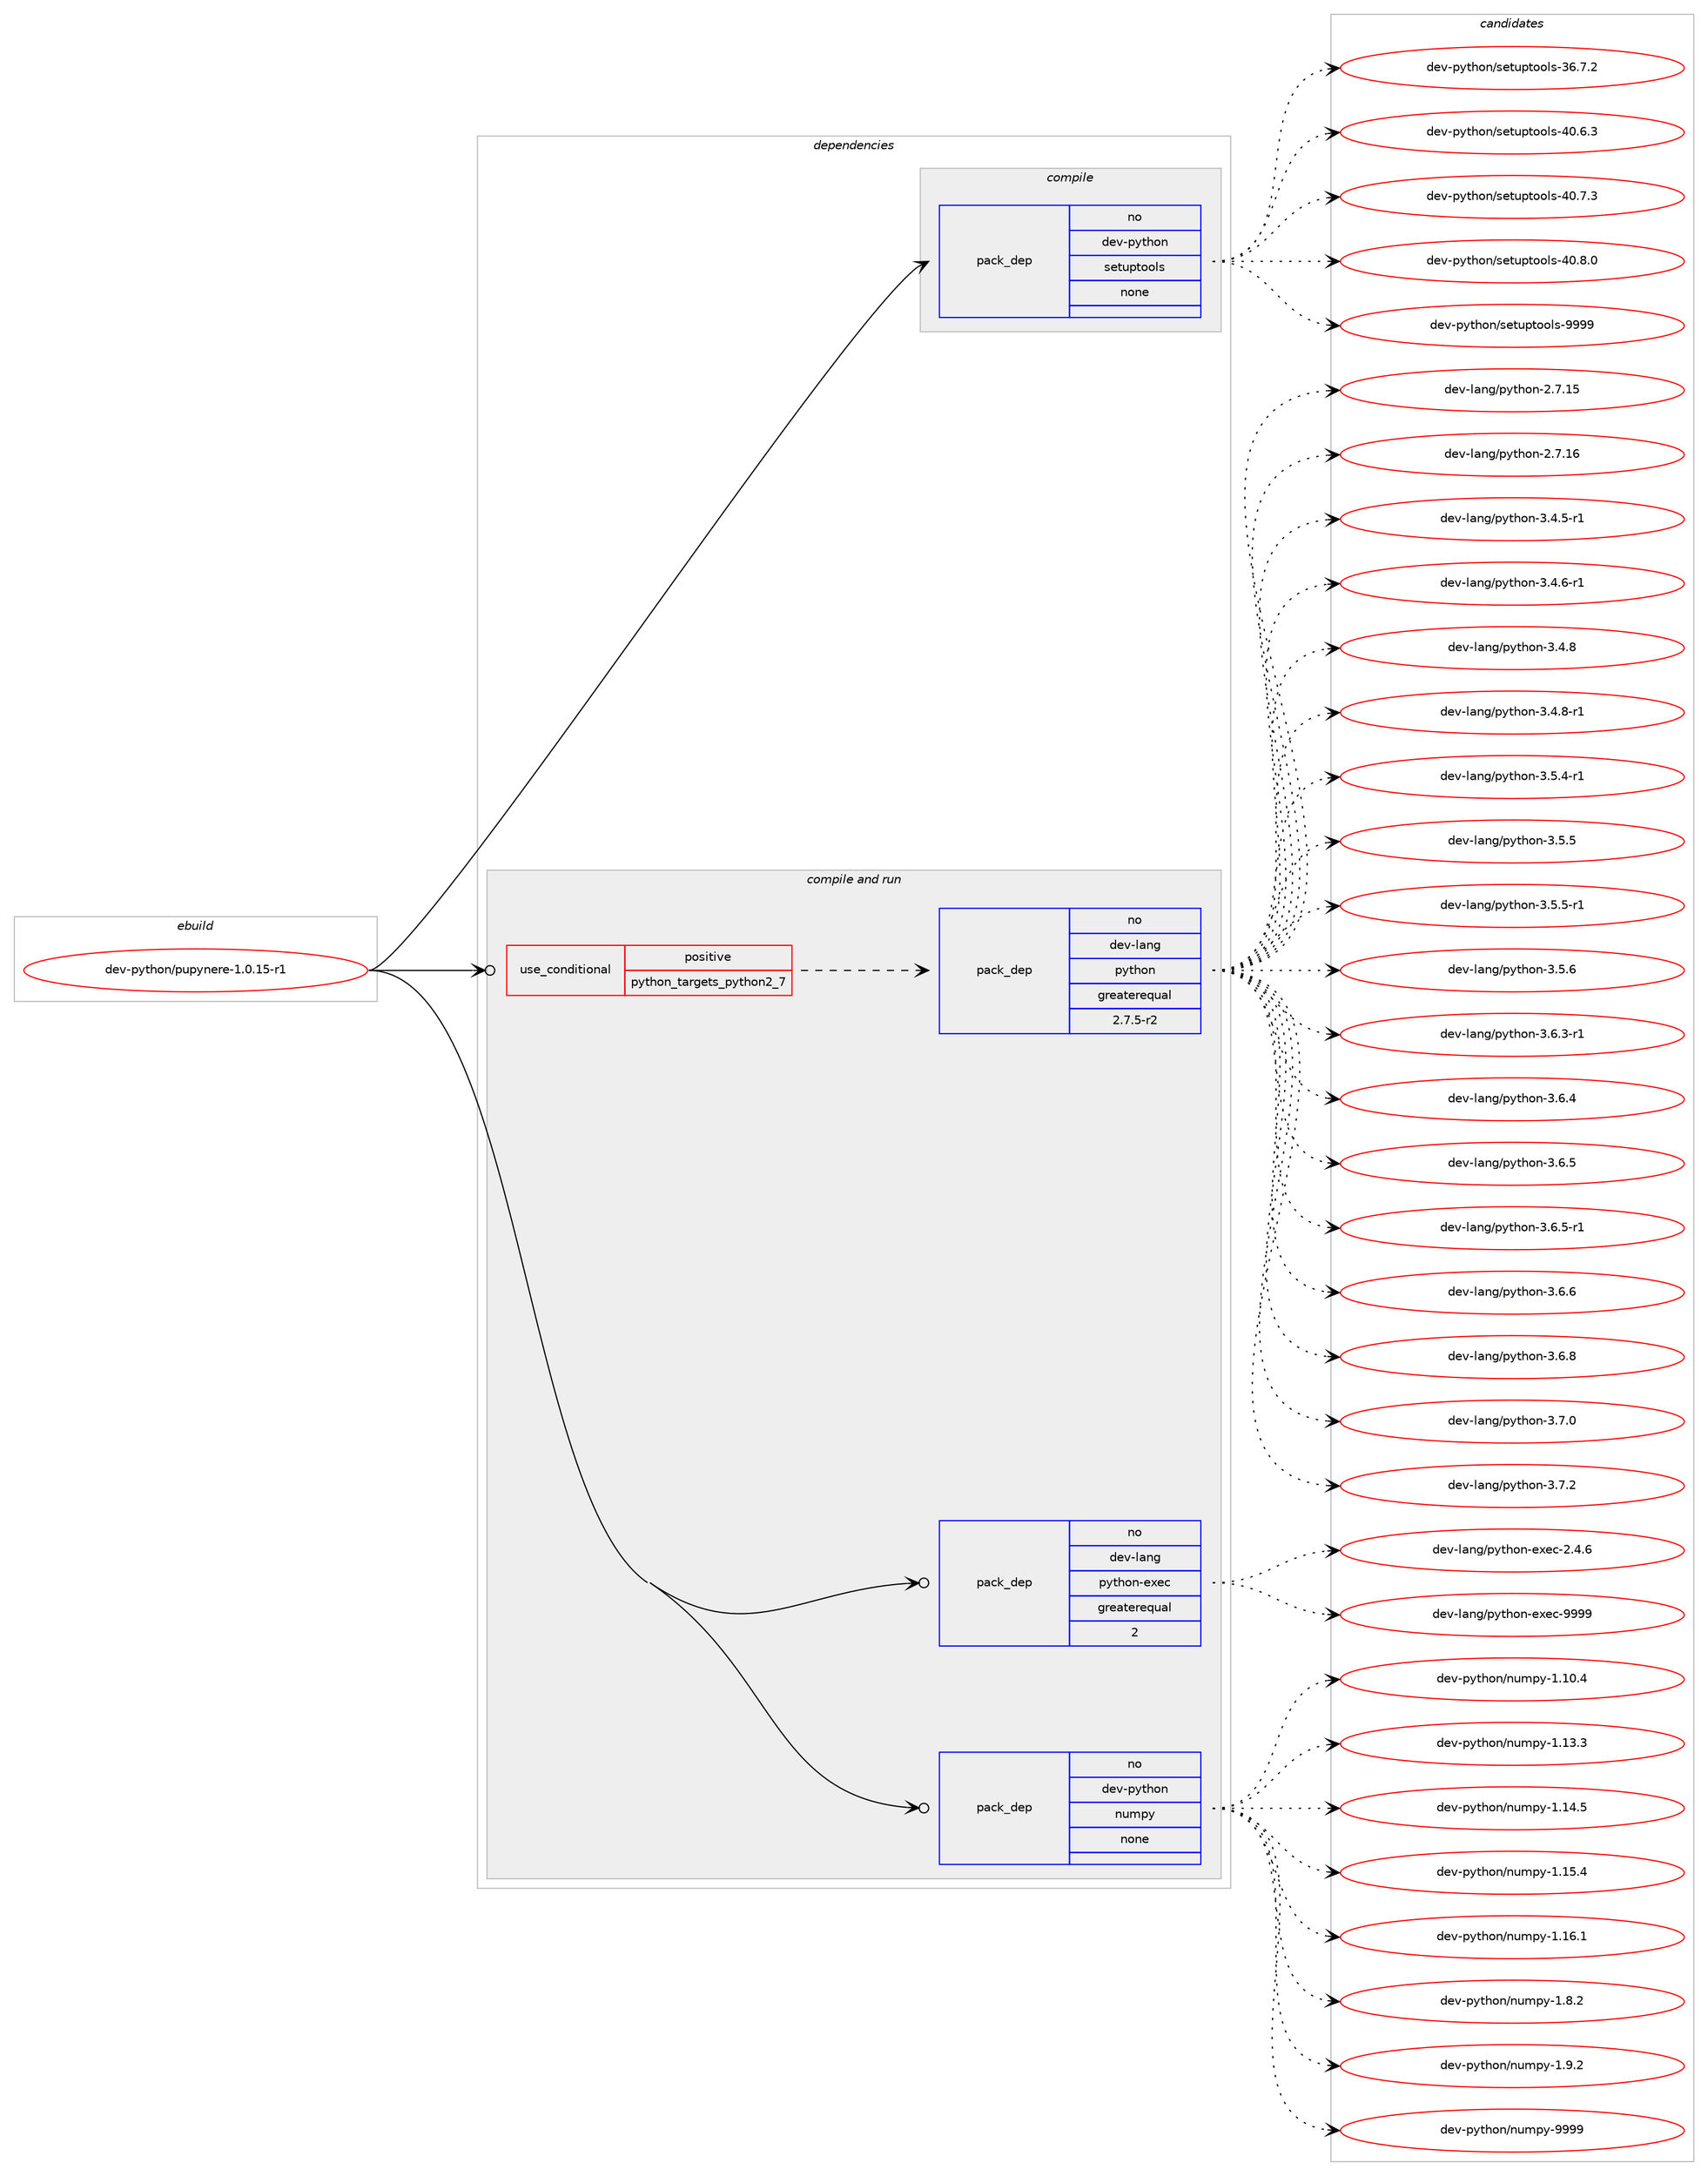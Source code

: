 digraph prolog {

# *************
# Graph options
# *************

newrank=true;
concentrate=true;
compound=true;
graph [rankdir=LR,fontname=Helvetica,fontsize=10,ranksep=1.5];#, ranksep=2.5, nodesep=0.2];
edge  [arrowhead=vee];
node  [fontname=Helvetica,fontsize=10];

# **********
# The ebuild
# **********

subgraph cluster_leftcol {
color=gray;
rank=same;
label=<<i>ebuild</i>>;
id [label="dev-python/pupynere-1.0.15-r1", color=red, width=4, href="../dev-python/pupynere-1.0.15-r1.svg"];
}

# ****************
# The dependencies
# ****************

subgraph cluster_midcol {
color=gray;
label=<<i>dependencies</i>>;
subgraph cluster_compile {
fillcolor="#eeeeee";
style=filled;
label=<<i>compile</i>>;
subgraph pack1023756 {
dependency1427089 [label=<<TABLE BORDER="0" CELLBORDER="1" CELLSPACING="0" CELLPADDING="4" WIDTH="220"><TR><TD ROWSPAN="6" CELLPADDING="30">pack_dep</TD></TR><TR><TD WIDTH="110">no</TD></TR><TR><TD>dev-python</TD></TR><TR><TD>setuptools</TD></TR><TR><TD>none</TD></TR><TR><TD></TD></TR></TABLE>>, shape=none, color=blue];
}
id:e -> dependency1427089:w [weight=20,style="solid",arrowhead="vee"];
}
subgraph cluster_compileandrun {
fillcolor="#eeeeee";
style=filled;
label=<<i>compile and run</i>>;
subgraph cond380019 {
dependency1427090 [label=<<TABLE BORDER="0" CELLBORDER="1" CELLSPACING="0" CELLPADDING="4"><TR><TD ROWSPAN="3" CELLPADDING="10">use_conditional</TD></TR><TR><TD>positive</TD></TR><TR><TD>python_targets_python2_7</TD></TR></TABLE>>, shape=none, color=red];
subgraph pack1023757 {
dependency1427091 [label=<<TABLE BORDER="0" CELLBORDER="1" CELLSPACING="0" CELLPADDING="4" WIDTH="220"><TR><TD ROWSPAN="6" CELLPADDING="30">pack_dep</TD></TR><TR><TD WIDTH="110">no</TD></TR><TR><TD>dev-lang</TD></TR><TR><TD>python</TD></TR><TR><TD>greaterequal</TD></TR><TR><TD>2.7.5-r2</TD></TR></TABLE>>, shape=none, color=blue];
}
dependency1427090:e -> dependency1427091:w [weight=20,style="dashed",arrowhead="vee"];
}
id:e -> dependency1427090:w [weight=20,style="solid",arrowhead="odotvee"];
subgraph pack1023758 {
dependency1427092 [label=<<TABLE BORDER="0" CELLBORDER="1" CELLSPACING="0" CELLPADDING="4" WIDTH="220"><TR><TD ROWSPAN="6" CELLPADDING="30">pack_dep</TD></TR><TR><TD WIDTH="110">no</TD></TR><TR><TD>dev-lang</TD></TR><TR><TD>python-exec</TD></TR><TR><TD>greaterequal</TD></TR><TR><TD>2</TD></TR></TABLE>>, shape=none, color=blue];
}
id:e -> dependency1427092:w [weight=20,style="solid",arrowhead="odotvee"];
subgraph pack1023759 {
dependency1427093 [label=<<TABLE BORDER="0" CELLBORDER="1" CELLSPACING="0" CELLPADDING="4" WIDTH="220"><TR><TD ROWSPAN="6" CELLPADDING="30">pack_dep</TD></TR><TR><TD WIDTH="110">no</TD></TR><TR><TD>dev-python</TD></TR><TR><TD>numpy</TD></TR><TR><TD>none</TD></TR><TR><TD></TD></TR></TABLE>>, shape=none, color=blue];
}
id:e -> dependency1427093:w [weight=20,style="solid",arrowhead="odotvee"];
}
subgraph cluster_run {
fillcolor="#eeeeee";
style=filled;
label=<<i>run</i>>;
}
}

# **************
# The candidates
# **************

subgraph cluster_choices {
rank=same;
color=gray;
label=<<i>candidates</i>>;

subgraph choice1023756 {
color=black;
nodesep=1;
choice100101118451121211161041111104711510111611711211611111110811545515446554650 [label="dev-python/setuptools-36.7.2", color=red, width=4,href="../dev-python/setuptools-36.7.2.svg"];
choice100101118451121211161041111104711510111611711211611111110811545524846544651 [label="dev-python/setuptools-40.6.3", color=red, width=4,href="../dev-python/setuptools-40.6.3.svg"];
choice100101118451121211161041111104711510111611711211611111110811545524846554651 [label="dev-python/setuptools-40.7.3", color=red, width=4,href="../dev-python/setuptools-40.7.3.svg"];
choice100101118451121211161041111104711510111611711211611111110811545524846564648 [label="dev-python/setuptools-40.8.0", color=red, width=4,href="../dev-python/setuptools-40.8.0.svg"];
choice10010111845112121116104111110471151011161171121161111111081154557575757 [label="dev-python/setuptools-9999", color=red, width=4,href="../dev-python/setuptools-9999.svg"];
dependency1427089:e -> choice100101118451121211161041111104711510111611711211611111110811545515446554650:w [style=dotted,weight="100"];
dependency1427089:e -> choice100101118451121211161041111104711510111611711211611111110811545524846544651:w [style=dotted,weight="100"];
dependency1427089:e -> choice100101118451121211161041111104711510111611711211611111110811545524846554651:w [style=dotted,weight="100"];
dependency1427089:e -> choice100101118451121211161041111104711510111611711211611111110811545524846564648:w [style=dotted,weight="100"];
dependency1427089:e -> choice10010111845112121116104111110471151011161171121161111111081154557575757:w [style=dotted,weight="100"];
}
subgraph choice1023757 {
color=black;
nodesep=1;
choice10010111845108971101034711212111610411111045504655464953 [label="dev-lang/python-2.7.15", color=red, width=4,href="../dev-lang/python-2.7.15.svg"];
choice10010111845108971101034711212111610411111045504655464954 [label="dev-lang/python-2.7.16", color=red, width=4,href="../dev-lang/python-2.7.16.svg"];
choice1001011184510897110103471121211161041111104551465246534511449 [label="dev-lang/python-3.4.5-r1", color=red, width=4,href="../dev-lang/python-3.4.5-r1.svg"];
choice1001011184510897110103471121211161041111104551465246544511449 [label="dev-lang/python-3.4.6-r1", color=red, width=4,href="../dev-lang/python-3.4.6-r1.svg"];
choice100101118451089711010347112121116104111110455146524656 [label="dev-lang/python-3.4.8", color=red, width=4,href="../dev-lang/python-3.4.8.svg"];
choice1001011184510897110103471121211161041111104551465246564511449 [label="dev-lang/python-3.4.8-r1", color=red, width=4,href="../dev-lang/python-3.4.8-r1.svg"];
choice1001011184510897110103471121211161041111104551465346524511449 [label="dev-lang/python-3.5.4-r1", color=red, width=4,href="../dev-lang/python-3.5.4-r1.svg"];
choice100101118451089711010347112121116104111110455146534653 [label="dev-lang/python-3.5.5", color=red, width=4,href="../dev-lang/python-3.5.5.svg"];
choice1001011184510897110103471121211161041111104551465346534511449 [label="dev-lang/python-3.5.5-r1", color=red, width=4,href="../dev-lang/python-3.5.5-r1.svg"];
choice100101118451089711010347112121116104111110455146534654 [label="dev-lang/python-3.5.6", color=red, width=4,href="../dev-lang/python-3.5.6.svg"];
choice1001011184510897110103471121211161041111104551465446514511449 [label="dev-lang/python-3.6.3-r1", color=red, width=4,href="../dev-lang/python-3.6.3-r1.svg"];
choice100101118451089711010347112121116104111110455146544652 [label="dev-lang/python-3.6.4", color=red, width=4,href="../dev-lang/python-3.6.4.svg"];
choice100101118451089711010347112121116104111110455146544653 [label="dev-lang/python-3.6.5", color=red, width=4,href="../dev-lang/python-3.6.5.svg"];
choice1001011184510897110103471121211161041111104551465446534511449 [label="dev-lang/python-3.6.5-r1", color=red, width=4,href="../dev-lang/python-3.6.5-r1.svg"];
choice100101118451089711010347112121116104111110455146544654 [label="dev-lang/python-3.6.6", color=red, width=4,href="../dev-lang/python-3.6.6.svg"];
choice100101118451089711010347112121116104111110455146544656 [label="dev-lang/python-3.6.8", color=red, width=4,href="../dev-lang/python-3.6.8.svg"];
choice100101118451089711010347112121116104111110455146554648 [label="dev-lang/python-3.7.0", color=red, width=4,href="../dev-lang/python-3.7.0.svg"];
choice100101118451089711010347112121116104111110455146554650 [label="dev-lang/python-3.7.2", color=red, width=4,href="../dev-lang/python-3.7.2.svg"];
dependency1427091:e -> choice10010111845108971101034711212111610411111045504655464953:w [style=dotted,weight="100"];
dependency1427091:e -> choice10010111845108971101034711212111610411111045504655464954:w [style=dotted,weight="100"];
dependency1427091:e -> choice1001011184510897110103471121211161041111104551465246534511449:w [style=dotted,weight="100"];
dependency1427091:e -> choice1001011184510897110103471121211161041111104551465246544511449:w [style=dotted,weight="100"];
dependency1427091:e -> choice100101118451089711010347112121116104111110455146524656:w [style=dotted,weight="100"];
dependency1427091:e -> choice1001011184510897110103471121211161041111104551465246564511449:w [style=dotted,weight="100"];
dependency1427091:e -> choice1001011184510897110103471121211161041111104551465346524511449:w [style=dotted,weight="100"];
dependency1427091:e -> choice100101118451089711010347112121116104111110455146534653:w [style=dotted,weight="100"];
dependency1427091:e -> choice1001011184510897110103471121211161041111104551465346534511449:w [style=dotted,weight="100"];
dependency1427091:e -> choice100101118451089711010347112121116104111110455146534654:w [style=dotted,weight="100"];
dependency1427091:e -> choice1001011184510897110103471121211161041111104551465446514511449:w [style=dotted,weight="100"];
dependency1427091:e -> choice100101118451089711010347112121116104111110455146544652:w [style=dotted,weight="100"];
dependency1427091:e -> choice100101118451089711010347112121116104111110455146544653:w [style=dotted,weight="100"];
dependency1427091:e -> choice1001011184510897110103471121211161041111104551465446534511449:w [style=dotted,weight="100"];
dependency1427091:e -> choice100101118451089711010347112121116104111110455146544654:w [style=dotted,weight="100"];
dependency1427091:e -> choice100101118451089711010347112121116104111110455146544656:w [style=dotted,weight="100"];
dependency1427091:e -> choice100101118451089711010347112121116104111110455146554648:w [style=dotted,weight="100"];
dependency1427091:e -> choice100101118451089711010347112121116104111110455146554650:w [style=dotted,weight="100"];
}
subgraph choice1023758 {
color=black;
nodesep=1;
choice1001011184510897110103471121211161041111104510112010199455046524654 [label="dev-lang/python-exec-2.4.6", color=red, width=4,href="../dev-lang/python-exec-2.4.6.svg"];
choice10010111845108971101034711212111610411111045101120101994557575757 [label="dev-lang/python-exec-9999", color=red, width=4,href="../dev-lang/python-exec-9999.svg"];
dependency1427092:e -> choice1001011184510897110103471121211161041111104510112010199455046524654:w [style=dotted,weight="100"];
dependency1427092:e -> choice10010111845108971101034711212111610411111045101120101994557575757:w [style=dotted,weight="100"];
}
subgraph choice1023759 {
color=black;
nodesep=1;
choice100101118451121211161041111104711011710911212145494649484652 [label="dev-python/numpy-1.10.4", color=red, width=4,href="../dev-python/numpy-1.10.4.svg"];
choice100101118451121211161041111104711011710911212145494649514651 [label="dev-python/numpy-1.13.3", color=red, width=4,href="../dev-python/numpy-1.13.3.svg"];
choice100101118451121211161041111104711011710911212145494649524653 [label="dev-python/numpy-1.14.5", color=red, width=4,href="../dev-python/numpy-1.14.5.svg"];
choice100101118451121211161041111104711011710911212145494649534652 [label="dev-python/numpy-1.15.4", color=red, width=4,href="../dev-python/numpy-1.15.4.svg"];
choice100101118451121211161041111104711011710911212145494649544649 [label="dev-python/numpy-1.16.1", color=red, width=4,href="../dev-python/numpy-1.16.1.svg"];
choice1001011184511212111610411111047110117109112121454946564650 [label="dev-python/numpy-1.8.2", color=red, width=4,href="../dev-python/numpy-1.8.2.svg"];
choice1001011184511212111610411111047110117109112121454946574650 [label="dev-python/numpy-1.9.2", color=red, width=4,href="../dev-python/numpy-1.9.2.svg"];
choice10010111845112121116104111110471101171091121214557575757 [label="dev-python/numpy-9999", color=red, width=4,href="../dev-python/numpy-9999.svg"];
dependency1427093:e -> choice100101118451121211161041111104711011710911212145494649484652:w [style=dotted,weight="100"];
dependency1427093:e -> choice100101118451121211161041111104711011710911212145494649514651:w [style=dotted,weight="100"];
dependency1427093:e -> choice100101118451121211161041111104711011710911212145494649524653:w [style=dotted,weight="100"];
dependency1427093:e -> choice100101118451121211161041111104711011710911212145494649534652:w [style=dotted,weight="100"];
dependency1427093:e -> choice100101118451121211161041111104711011710911212145494649544649:w [style=dotted,weight="100"];
dependency1427093:e -> choice1001011184511212111610411111047110117109112121454946564650:w [style=dotted,weight="100"];
dependency1427093:e -> choice1001011184511212111610411111047110117109112121454946574650:w [style=dotted,weight="100"];
dependency1427093:e -> choice10010111845112121116104111110471101171091121214557575757:w [style=dotted,weight="100"];
}
}

}
